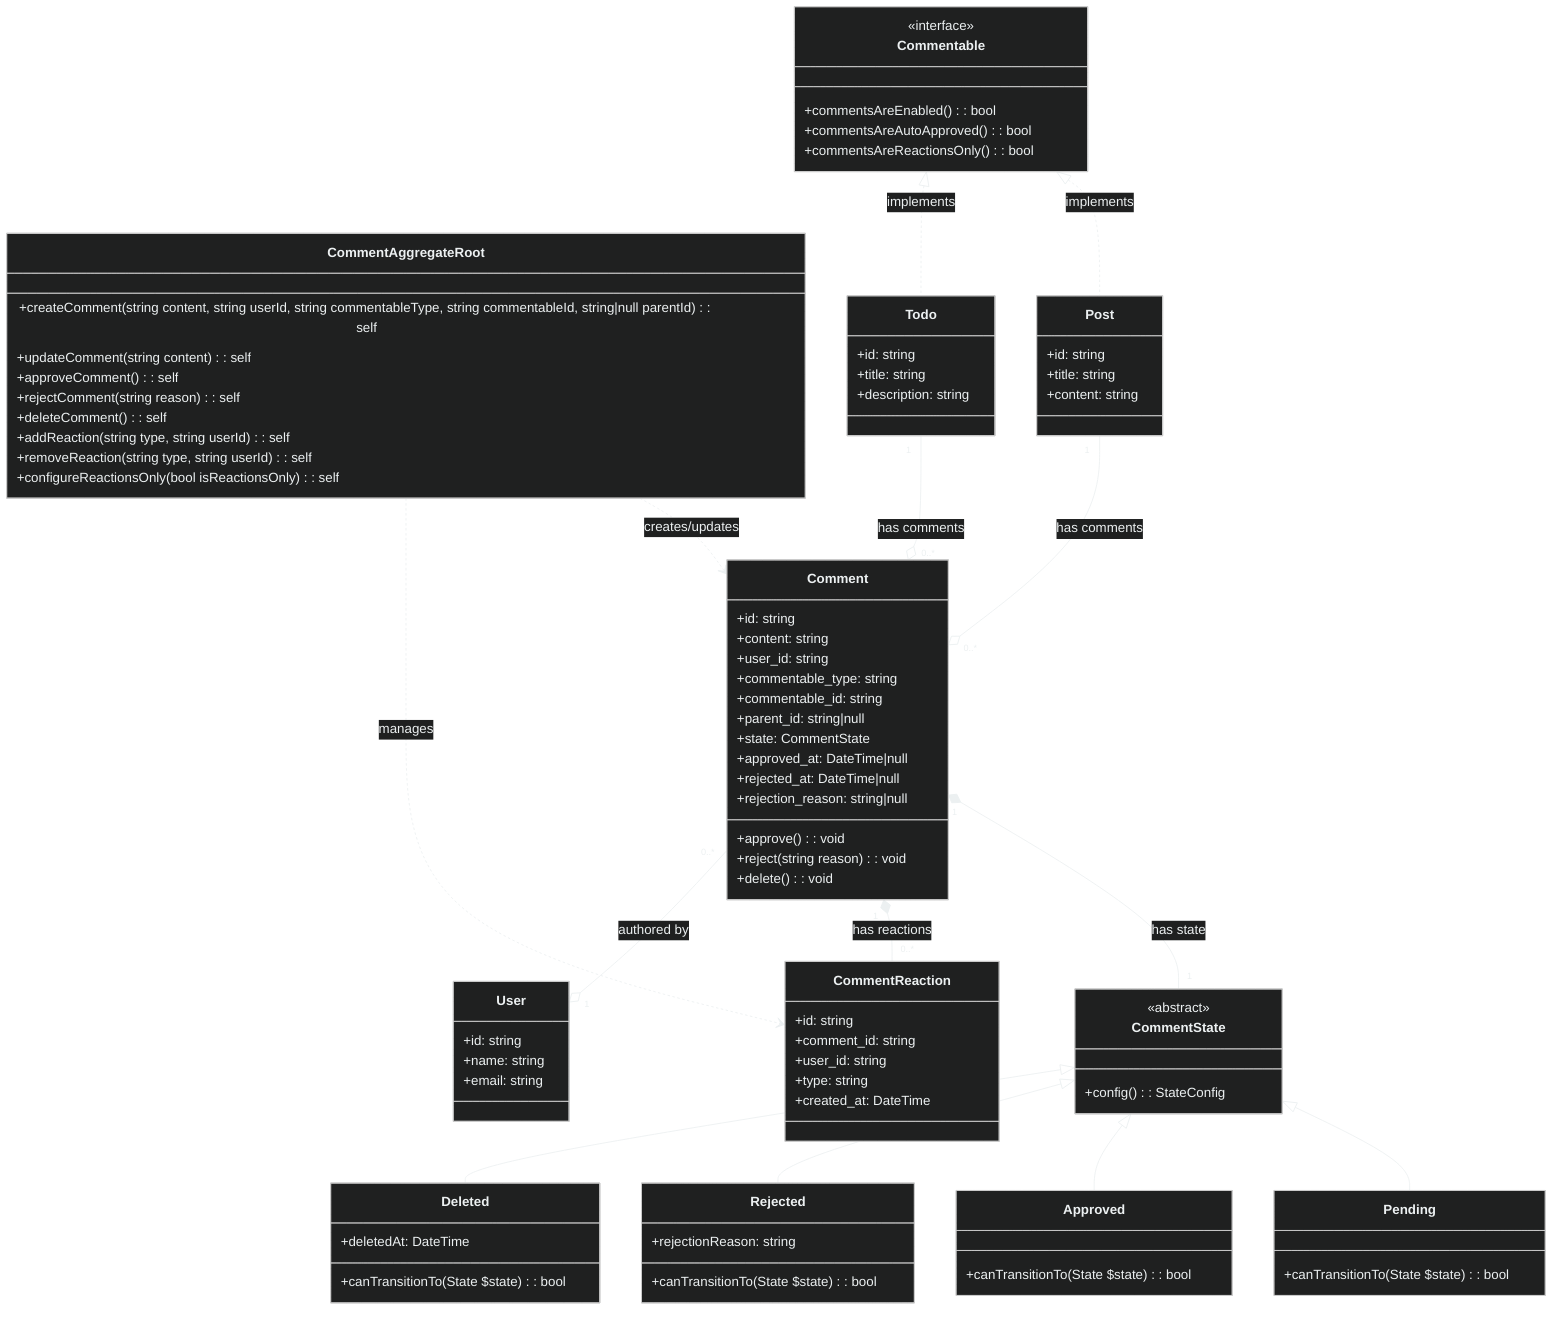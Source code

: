 %%{init: {'theme': 'dark', 'themeVariables': { 'primaryColor': '#2c3e50', 'primaryTextColor': '#ecf0f1', 'primaryBorderColor': '#7f8c8d', 'lineColor': '#ecf0f1', 'secondaryColor': '#34495e', 'tertiaryColor': '#282c34' }}}%%
classDiagram
    class Commentable {
        <<interface>>
        +commentsAreEnabled(): bool
        +commentsAreAutoApproved(): bool
        +commentsAreReactionsOnly(): bool
    }
    
    class CommentState {
        <<abstract>>
        +config(): StateConfig
    }
    
    class Pending {
        +canTransitionTo(State $state): bool
    }
    
    class Approved {
        +canTransitionTo(State $state): bool
    }
    
    class Rejected {
        +canTransitionTo(State $state): bool
        +rejectionReason: string
    }
    
    class Deleted {
        +canTransitionTo(State $state): bool
        +deletedAt: DateTime
    }
    
    class Comment {
        +id: string
        +content: string
        +user_id: string
        +commentable_type: string
        +commentable_id: string
        +parent_id: string|null
        +state: CommentState
        +approved_at: DateTime|null
        +rejected_at: DateTime|null
        +rejection_reason: string|null
        +approve(): void
        +reject(string reason): void
        +delete(): void
    }
    
    class CommentReaction {
        +id: string
        +comment_id: string
        +user_id: string
        +type: string
        +created_at: DateTime
    }
    
    class CommentAggregateRoot {
        +createComment(string content, string userId, string commentableType, string commentableId, string|null parentId): self
        +updateComment(string content): self
        +approveComment(): self
        +rejectComment(string reason): self
        +deleteComment(): self
        +addReaction(string type, string userId): self
        +removeReaction(string type, string userId): self
        +configureReactionsOnly(bool isReactionsOnly): self
    }
    
    class User {
        +id: string
        +name: string
        +email: string
    }
    
    class Post {
        +id: string
        +title: string
        +content: string
    }
    
    class Todo {
        +id: string
        +title: string
        +description: string
    }
    
    CommentState <|-- Pending
    CommentState <|-- Approved
    CommentState <|-- Rejected
    CommentState <|-- Deleted
    
    Comment "1" *-- "1" CommentState : has state
    Comment "1" *-- "0..*" CommentReaction : has reactions
    Comment "0..*" --o "1" User : authored by
    
    CommentAggregateRoot ..> Comment : creates/updates
    CommentAggregateRoot ..> CommentReaction : manages
    
    Commentable <|.. Post : implements
    Commentable <|.. Todo : implements
    
    Post "1" --o "0..*" Comment : has comments
    Todo "1" --o "0..*" Comment : has comments